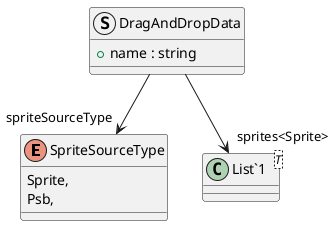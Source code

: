 @startuml
enum SpriteSourceType {
    Sprite,
    Psb,
}
struct DragAndDropData {
    + name : string
}
class "List`1"<T> {
}
DragAndDropData --> "spriteSourceType" SpriteSourceType
DragAndDropData --> "sprites<Sprite>" "List`1"
@enduml
